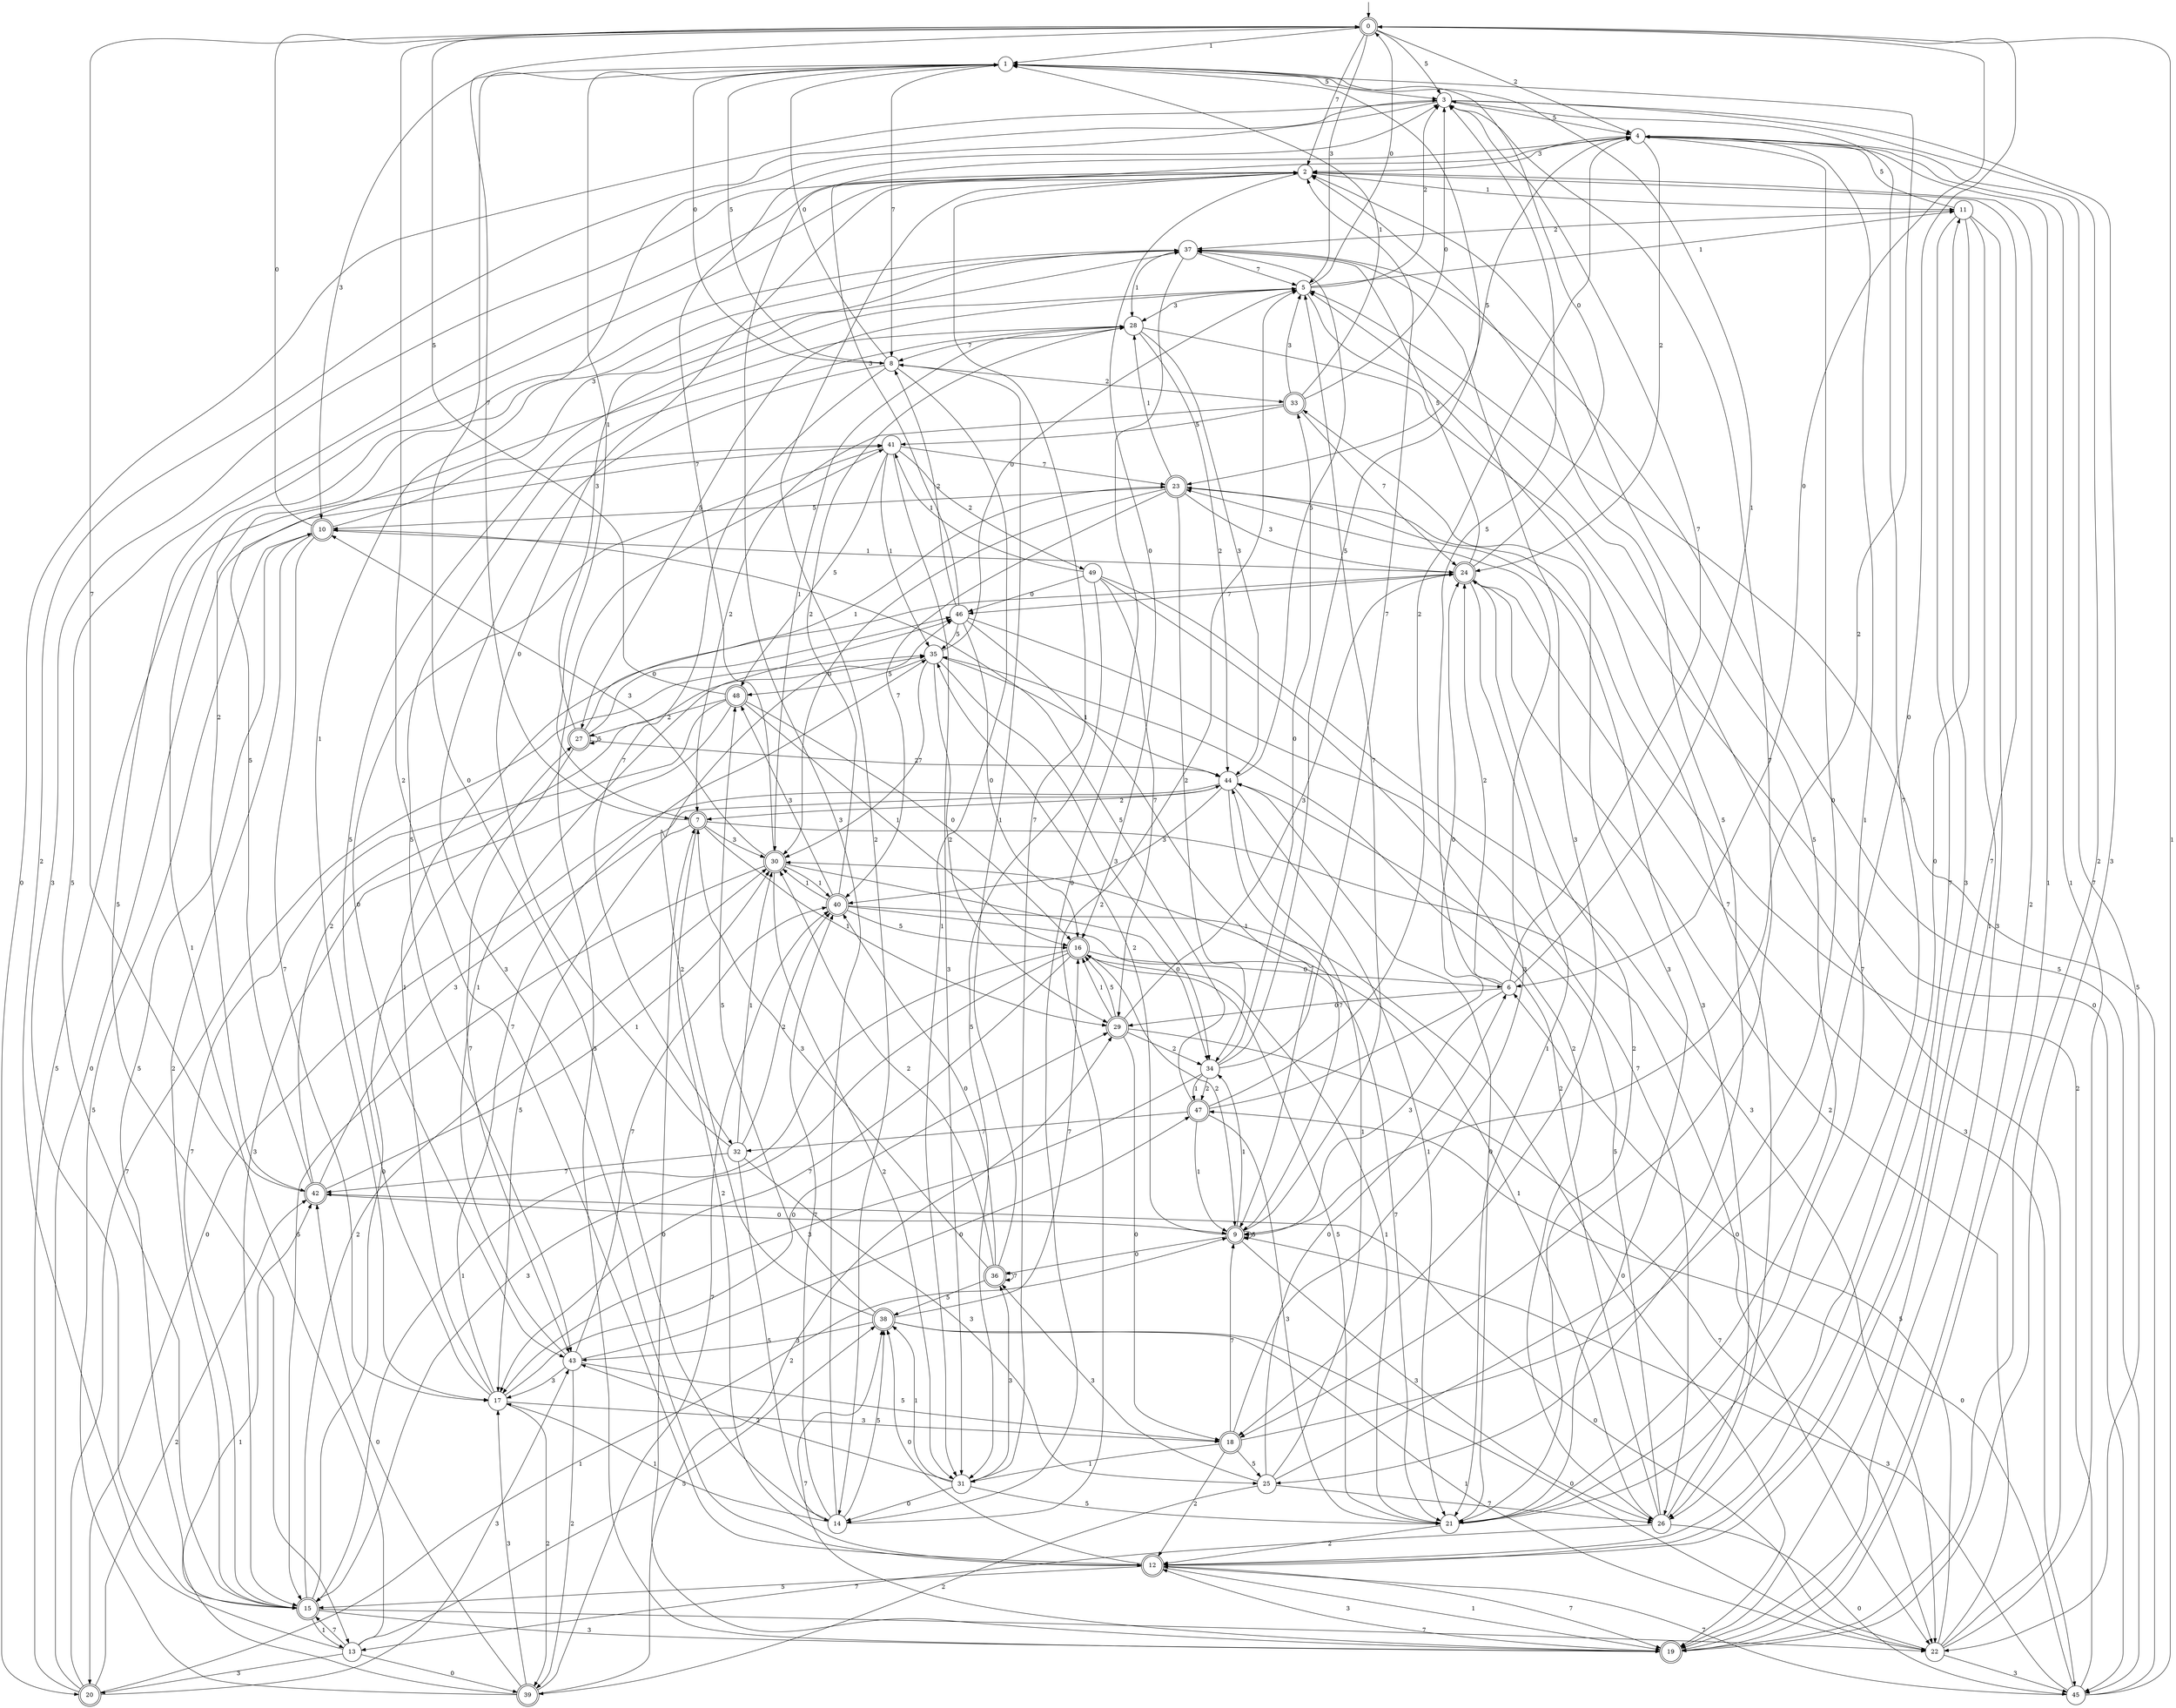 digraph g {

	s0 [shape="doublecircle" label="0"];
	s1 [shape="circle" label="1"];
	s2 [shape="circle" label="2"];
	s3 [shape="circle" label="3"];
	s4 [shape="circle" label="4"];
	s5 [shape="circle" label="5"];
	s6 [shape="circle" label="6"];
	s7 [shape="doublecircle" label="7"];
	s8 [shape="circle" label="8"];
	s9 [shape="doublecircle" label="9"];
	s10 [shape="doublecircle" label="10"];
	s11 [shape="circle" label="11"];
	s12 [shape="doublecircle" label="12"];
	s13 [shape="circle" label="13"];
	s14 [shape="circle" label="14"];
	s15 [shape="doublecircle" label="15"];
	s16 [shape="doublecircle" label="16"];
	s17 [shape="circle" label="17"];
	s18 [shape="doublecircle" label="18"];
	s19 [shape="doublecircle" label="19"];
	s20 [shape="doublecircle" label="20"];
	s21 [shape="circle" label="21"];
	s22 [shape="circle" label="22"];
	s23 [shape="doublecircle" label="23"];
	s24 [shape="doublecircle" label="24"];
	s25 [shape="circle" label="25"];
	s26 [shape="circle" label="26"];
	s27 [shape="doublecircle" label="27"];
	s28 [shape="circle" label="28"];
	s29 [shape="doublecircle" label="29"];
	s30 [shape="doublecircle" label="30"];
	s31 [shape="circle" label="31"];
	s32 [shape="circle" label="32"];
	s33 [shape="doublecircle" label="33"];
	s34 [shape="circle" label="34"];
	s35 [shape="circle" label="35"];
	s36 [shape="doublecircle" label="36"];
	s37 [shape="circle" label="37"];
	s38 [shape="doublecircle" label="38"];
	s39 [shape="doublecircle" label="39"];
	s40 [shape="doublecircle" label="40"];
	s41 [shape="circle" label="41"];
	s42 [shape="doublecircle" label="42"];
	s43 [shape="circle" label="43"];
	s44 [shape="circle" label="44"];
	s45 [shape="circle" label="45"];
	s46 [shape="circle" label="46"];
	s47 [shape="doublecircle" label="47"];
	s48 [shape="doublecircle" label="48"];
	s49 [shape="circle" label="49"];
	s0 -> s1 [label="1"];
	s0 -> s2 [label="7"];
	s0 -> s3 [label="5"];
	s0 -> s4 [label="2"];
	s0 -> s5 [label="3"];
	s0 -> s6 [label="0"];
	s1 -> s7 [label="1"];
	s1 -> s8 [label="7"];
	s1 -> s3 [label="5"];
	s1 -> s9 [label="2"];
	s1 -> s10 [label="3"];
	s1 -> s8 [label="0"];
	s2 -> s11 [label="1"];
	s2 -> s12 [label="7"];
	s2 -> s13 [label="5"];
	s2 -> s14 [label="2"];
	s2 -> s15 [label="3"];
	s2 -> s16 [label="0"];
	s3 -> s17 [label="1"];
	s3 -> s18 [label="7"];
	s3 -> s4 [label="5"];
	s3 -> s19 [label="2"];
	s3 -> s19 [label="3"];
	s3 -> s20 [label="0"];
	s4 -> s21 [label="1"];
	s4 -> s22 [label="7"];
	s4 -> s23 [label="5"];
	s4 -> s24 [label="2"];
	s4 -> s2 [label="3"];
	s4 -> s25 [label="0"];
	s5 -> s11 [label="1"];
	s5 -> s26 [label="7"];
	s5 -> s27 [label="5"];
	s5 -> s3 [label="2"];
	s5 -> s28 [label="3"];
	s5 -> s0 [label="0"];
	s6 -> s1 [label="1"];
	s6 -> s3 [label="7"];
	s6 -> s3 [label="5"];
	s6 -> s24 [label="2"];
	s6 -> s9 [label="3"];
	s6 -> s29 [label="0"];
	s7 -> s29 [label="1"];
	s7 -> s0 [label="7"];
	s7 -> s17 [label="5"];
	s7 -> s12 [label="2"];
	s7 -> s30 [label="3"];
	s7 -> s22 [label="0"];
	s8 -> s31 [label="1"];
	s8 -> s32 [label="7"];
	s8 -> s1 [label="5"];
	s8 -> s33 [label="2"];
	s8 -> s12 [label="3"];
	s8 -> s1 [label="0"];
	s9 -> s34 [label="1"];
	s9 -> s5 [label="7"];
	s9 -> s9 [label="5"];
	s9 -> s35 [label="2"];
	s9 -> s26 [label="3"];
	s9 -> s36 [label="0"];
	s10 -> s24 [label="1"];
	s10 -> s17 [label="7"];
	s10 -> s15 [label="5"];
	s10 -> s15 [label="2"];
	s10 -> s37 [label="3"];
	s10 -> s0 [label="0"];
	s11 -> s19 [label="1"];
	s11 -> s12 [label="7"];
	s11 -> s4 [label="5"];
	s11 -> s37 [label="2"];
	s11 -> s19 [label="3"];
	s11 -> s26 [label="0"];
	s12 -> s19 [label="1"];
	s12 -> s19 [label="7"];
	s12 -> s15 [label="5"];
	s12 -> s0 [label="2"];
	s12 -> s11 [label="3"];
	s12 -> s38 [label="0"];
	s13 -> s37 [label="1"];
	s13 -> s15 [label="7"];
	s13 -> s38 [label="5"];
	s13 -> s3 [label="2"];
	s13 -> s20 [label="3"];
	s13 -> s39 [label="0"];
	s14 -> s17 [label="1"];
	s14 -> s40 [label="7"];
	s14 -> s38 [label="5"];
	s14 -> s5 [label="2"];
	s14 -> s4 [label="3"];
	s14 -> s1 [label="0"];
	s15 -> s13 [label="1"];
	s15 -> s22 [label="7"];
	s15 -> s2 [label="5"];
	s15 -> s30 [label="2"];
	s15 -> s19 [label="3"];
	s15 -> s27 [label="0"];
	s16 -> s15 [label="1"];
	s16 -> s17 [label="7"];
	s16 -> s21 [label="5"];
	s16 -> s9 [label="2"];
	s16 -> s15 [label="3"];
	s16 -> s6 [label="0"];
	s17 -> s24 [label="1"];
	s17 -> s35 [label="7"];
	s17 -> s5 [label="5"];
	s17 -> s39 [label="2"];
	s17 -> s18 [label="3"];
	s17 -> s29 [label="0"];
	s18 -> s31 [label="1"];
	s18 -> s9 [label="7"];
	s18 -> s25 [label="5"];
	s18 -> s12 [label="2"];
	s18 -> s23 [label="3"];
	s18 -> s0 [label="0"];
	s19 -> s4 [label="1"];
	s19 -> s38 [label="7"];
	s19 -> s41 [label="5"];
	s19 -> s2 [label="2"];
	s19 -> s12 [label="3"];
	s19 -> s7 [label="0"];
	s20 -> s9 [label="1"];
	s20 -> s35 [label="7"];
	s20 -> s41 [label="5"];
	s20 -> s42 [label="2"];
	s20 -> s43 [label="3"];
	s20 -> s41 [label="0"];
	s21 -> s16 [label="1"];
	s21 -> s3 [label="7"];
	s21 -> s2 [label="5"];
	s21 -> s12 [label="2"];
	s21 -> s33 [label="3"];
	s21 -> s44 [label="0"];
	s22 -> s4 [label="1"];
	s22 -> s5 [label="7"];
	s22 -> s6 [label="5"];
	s22 -> s24 [label="2"];
	s22 -> s45 [label="3"];
	s22 -> s42 [label="0"];
	s23 -> s28 [label="1"];
	s23 -> s40 [label="7"];
	s23 -> s10 [label="5"];
	s23 -> s34 [label="2"];
	s23 -> s24 [label="3"];
	s23 -> s30 [label="0"];
	s24 -> s21 [label="1"];
	s24 -> s46 [label="7"];
	s24 -> s37 [label="5"];
	s24 -> s21 [label="2"];
	s24 -> s45 [label="3"];
	s24 -> s1 [label="0"];
	s25 -> s44 [label="1"];
	s25 -> s26 [label="7"];
	s25 -> s2 [label="5"];
	s25 -> s39 [label="2"];
	s25 -> s36 [label="3"];
	s25 -> s6 [label="0"];
	s26 -> s30 [label="1"];
	s26 -> s13 [label="7"];
	s26 -> s44 [label="5"];
	s26 -> s35 [label="2"];
	s26 -> s23 [label="3"];
	s26 -> s45 [label="0"];
	s27 -> s23 [label="1"];
	s27 -> s43 [label="7"];
	s27 -> s27 [label="5"];
	s27 -> s44 [label="2"];
	s27 -> s37 [label="3"];
	s27 -> s46 [label="0"];
	s28 -> s30 [label="1"];
	s28 -> s8 [label="7"];
	s28 -> s43 [label="5"];
	s28 -> s44 [label="2"];
	s28 -> s44 [label="3"];
	s28 -> s45 [label="0"];
	s29 -> s16 [label="1"];
	s29 -> s22 [label="7"];
	s29 -> s16 [label="5"];
	s29 -> s34 [label="2"];
	s29 -> s24 [label="3"];
	s29 -> s18 [label="0"];
	s30 -> s40 [label="1"];
	s30 -> s3 [label="7"];
	s30 -> s15 [label="5"];
	s30 -> s31 [label="2"];
	s30 -> s10 [label="3"];
	s30 -> s34 [label="0"];
	s31 -> s38 [label="1"];
	s31 -> s2 [label="7"];
	s31 -> s21 [label="5"];
	s31 -> s43 [label="2"];
	s31 -> s36 [label="3"];
	s31 -> s14 [label="0"];
	s32 -> s30 [label="1"];
	s32 -> s42 [label="7"];
	s32 -> s14 [label="5"];
	s32 -> s40 [label="2"];
	s32 -> s25 [label="3"];
	s32 -> s2 [label="0"];
	s33 -> s1 [label="1"];
	s33 -> s24 [label="7"];
	s33 -> s41 [label="5"];
	s33 -> s7 [label="2"];
	s33 -> s5 [label="3"];
	s33 -> s3 [label="0"];
	s34 -> s47 [label="1"];
	s34 -> s2 [label="7"];
	s34 -> s1 [label="5"];
	s34 -> s47 [label="2"];
	s34 -> s17 [label="3"];
	s34 -> s33 [label="0"];
	s35 -> s44 [label="1"];
	s35 -> s30 [label="7"];
	s35 -> s48 [label="5"];
	s35 -> s29 [label="2"];
	s35 -> s34 [label="3"];
	s35 -> s5 [label="0"];
	s36 -> s8 [label="1"];
	s36 -> s36 [label="7"];
	s36 -> s38 [label="5"];
	s36 -> s30 [label="2"];
	s36 -> s7 [label="3"];
	s36 -> s40 [label="0"];
	s37 -> s28 [label="1"];
	s37 -> s5 [label="7"];
	s37 -> s45 [label="5"];
	s37 -> s42 [label="2"];
	s37 -> s18 [label="3"];
	s37 -> s14 [label="0"];
	s38 -> s22 [label="1"];
	s38 -> s16 [label="7"];
	s38 -> s48 [label="5"];
	s38 -> s46 [label="2"];
	s38 -> s43 [label="3"];
	s38 -> s22 [label="0"];
	s39 -> s42 [label="1"];
	s39 -> s40 [label="7"];
	s39 -> s10 [label="5"];
	s39 -> s29 [label="2"];
	s39 -> s17 [label="3"];
	s39 -> s42 [label="0"];
	s40 -> s30 [label="1"];
	s40 -> s21 [label="7"];
	s40 -> s16 [label="5"];
	s40 -> s28 [label="2"];
	s40 -> s48 [label="3"];
	s40 -> s19 [label="0"];
	s41 -> s35 [label="1"];
	s41 -> s23 [label="7"];
	s41 -> s48 [label="5"];
	s41 -> s49 [label="2"];
	s41 -> s31 [label="3"];
	s41 -> s43 [label="0"];
	s42 -> s30 [label="1"];
	s42 -> s0 [label="7"];
	s42 -> s28 [label="5"];
	s42 -> s35 [label="2"];
	s42 -> s44 [label="3"];
	s42 -> s9 [label="0"];
	s43 -> s46 [label="1"];
	s43 -> s40 [label="7"];
	s43 -> s18 [label="5"];
	s43 -> s39 [label="2"];
	s43 -> s17 [label="3"];
	s43 -> s47 [label="0"];
	s44 -> s21 [label="1"];
	s44 -> s9 [label="7"];
	s44 -> s37 [label="5"];
	s44 -> s7 [label="2"];
	s44 -> s40 [label="3"];
	s44 -> s20 [label="0"];
	s45 -> s0 [label="1"];
	s45 -> s12 [label="7"];
	s45 -> s5 [label="5"];
	s45 -> s23 [label="2"];
	s45 -> s9 [label="3"];
	s45 -> s47 [label="0"];
	s46 -> s9 [label="1"];
	s46 -> s26 [label="7"];
	s46 -> s35 [label="5"];
	s46 -> s8 [label="2"];
	s46 -> s4 [label="3"];
	s46 -> s16 [label="0"];
	s47 -> s9 [label="1"];
	s47 -> s32 [label="7"];
	s47 -> s10 [label="5"];
	s47 -> s4 [label="2"];
	s47 -> s21 [label="3"];
	s47 -> s24 [label="0"];
	s48 -> s16 [label="1"];
	s48 -> s15 [label="7"];
	s48 -> s0 [label="5"];
	s48 -> s27 [label="2"];
	s48 -> s15 [label="3"];
	s48 -> s16 [label="0"];
	s49 -> s41 [label="1"];
	s49 -> s29 [label="7"];
	s49 -> s31 [label="5"];
	s49 -> s26 [label="2"];
	s49 -> s22 [label="3"];
	s49 -> s46 [label="0"];

__start0 [label="" shape="none" width="0" height="0"];
__start0 -> s0;

}
